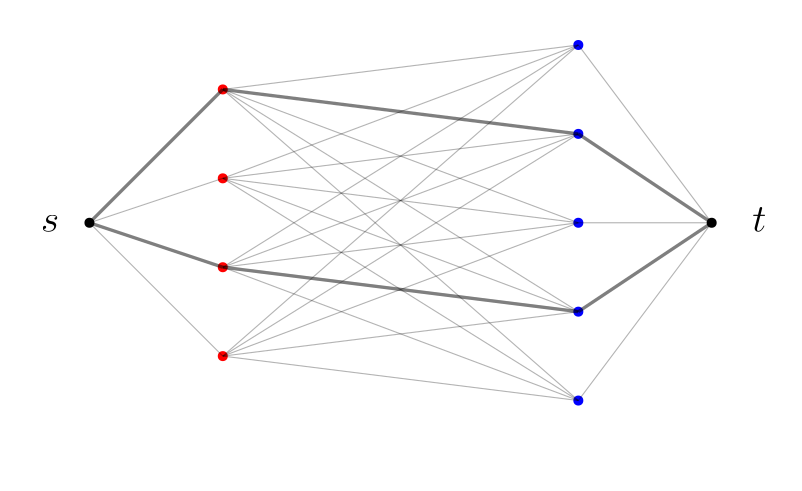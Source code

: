 <?xml version="1.0"?>
<!DOCTYPE ipe SYSTEM "ipe.dtd">
<ipe version="70206" creator="Ipe 7.2.7">
<info created="D:20190513074858" modified="D:20190513075954"/>
<ipestyle name="basic">
<symbol name="arrow/arc(spx)">
<path stroke="sym-stroke" fill="sym-stroke" pen="sym-pen">
0 0 m
-1 0.333 l
-1 -0.333 l
h
</path>
</symbol>
<symbol name="arrow/farc(spx)">
<path stroke="sym-stroke" fill="white" pen="sym-pen">
0 0 m
-1 0.333 l
-1 -0.333 l
h
</path>
</symbol>
<symbol name="arrow/ptarc(spx)">
<path stroke="sym-stroke" fill="sym-stroke" pen="sym-pen">
0 0 m
-1 0.333 l
-0.8 0 l
-1 -0.333 l
h
</path>
</symbol>
<symbol name="arrow/fptarc(spx)">
<path stroke="sym-stroke" fill="white" pen="sym-pen">
0 0 m
-1 0.333 l
-0.8 0 l
-1 -0.333 l
h
</path>
</symbol>
<symbol name="mark/circle(sx)" transformations="translations">
<path fill="sym-stroke">
0.6 0 0 0.6 0 0 e
0.4 0 0 0.4 0 0 e
</path>
</symbol>
<symbol name="mark/disk(sx)" transformations="translations">
<path fill="sym-stroke">
0.6 0 0 0.6 0 0 e
</path>
</symbol>
<symbol name="mark/fdisk(sfx)" transformations="translations">
<group>
<path fill="sym-fill">
0.5 0 0 0.5 0 0 e
</path>
<path fill="sym-stroke" fillrule="eofill">
0.6 0 0 0.6 0 0 e
0.4 0 0 0.4 0 0 e
</path>
</group>
</symbol>
<symbol name="mark/box(sx)" transformations="translations">
<path fill="sym-stroke" fillrule="eofill">
-0.6 -0.6 m
0.6 -0.6 l
0.6 0.6 l
-0.6 0.6 l
h
-0.4 -0.4 m
0.4 -0.4 l
0.4 0.4 l
-0.4 0.4 l
h
</path>
</symbol>
<symbol name="mark/square(sx)" transformations="translations">
<path fill="sym-stroke">
-0.6 -0.6 m
0.6 -0.6 l
0.6 0.6 l
-0.6 0.6 l
h
</path>
</symbol>
<symbol name="mark/fsquare(sfx)" transformations="translations">
<group>
<path fill="sym-fill">
-0.5 -0.5 m
0.5 -0.5 l
0.5 0.5 l
-0.5 0.5 l
h
</path>
<path fill="sym-stroke" fillrule="eofill">
-0.6 -0.6 m
0.6 -0.6 l
0.6 0.6 l
-0.6 0.6 l
h
-0.4 -0.4 m
0.4 -0.4 l
0.4 0.4 l
-0.4 0.4 l
h
</path>
</group>
</symbol>
<symbol name="mark/cross(sx)" transformations="translations">
<group>
<path fill="sym-stroke">
-0.43 -0.57 m
0.57 0.43 l
0.43 0.57 l
-0.57 -0.43 l
h
</path>
<path fill="sym-stroke">
-0.43 0.57 m
0.57 -0.43 l
0.43 -0.57 l
-0.57 0.43 l
h
</path>
</group>
</symbol>
<symbol name="arrow/fnormal(spx)">
<path stroke="sym-stroke" fill="white" pen="sym-pen">
0 0 m
-1 0.333 l
-1 -0.333 l
h
</path>
</symbol>
<symbol name="arrow/pointed(spx)">
<path stroke="sym-stroke" fill="sym-stroke" pen="sym-pen">
0 0 m
-1 0.333 l
-0.8 0 l
-1 -0.333 l
h
</path>
</symbol>
<symbol name="arrow/fpointed(spx)">
<path stroke="sym-stroke" fill="white" pen="sym-pen">
0 0 m
-1 0.333 l
-0.8 0 l
-1 -0.333 l
h
</path>
</symbol>
<symbol name="arrow/linear(spx)">
<path stroke="sym-stroke" pen="sym-pen">
-1 0.333 m
0 0 l
-1 -0.333 l
</path>
</symbol>
<symbol name="arrow/fdouble(spx)">
<path stroke="sym-stroke" fill="white" pen="sym-pen">
0 0 m
-1 0.333 l
-1 -0.333 l
h
-1 0 m
-2 0.333 l
-2 -0.333 l
h
</path>
</symbol>
<symbol name="arrow/double(spx)">
<path stroke="sym-stroke" fill="sym-stroke" pen="sym-pen">
0 0 m
-1 0.333 l
-1 -0.333 l
h
-1 0 m
-2 0.333 l
-2 -0.333 l
h
</path>
</symbol>
<pen name="heavier" value="0.8"/>
<pen name="fat" value="1.2"/>
<pen name="ultrafat" value="2"/>
<symbolsize name="large" value="5"/>
<symbolsize name="small" value="2"/>
<symbolsize name="tiny" value="1.1"/>
<arrowsize name="large" value="10"/>
<arrowsize name="small" value="5"/>
<arrowsize name="tiny" value="3"/>
<color name="red" value="1 0 0"/>
<color name="green" value="0 1 0"/>
<color name="blue" value="0 0 1"/>
<color name="yellow" value="1 1 0"/>
<color name="orange" value="1 0.647 0"/>
<color name="gold" value="1 0.843 0"/>
<color name="purple" value="0.627 0.125 0.941"/>
<color name="gray" value="0.745"/>
<color name="brown" value="0.647 0.165 0.165"/>
<color name="navy" value="0 0 0.502"/>
<color name="pink" value="1 0.753 0.796"/>
<color name="seagreen" value="0.18 0.545 0.341"/>
<color name="turquoise" value="0.251 0.878 0.816"/>
<color name="violet" value="0.933 0.51 0.933"/>
<color name="darkblue" value="0 0 0.545"/>
<color name="darkcyan" value="0 0.545 0.545"/>
<color name="darkgray" value="0.663"/>
<color name="darkgreen" value="0 0.392 0"/>
<color name="darkmagenta" value="0.545 0 0.545"/>
<color name="darkorange" value="1 0.549 0"/>
<color name="darkred" value="0.545 0 0"/>
<color name="lightblue" value="0.678 0.847 0.902"/>
<color name="lightcyan" value="0.878 1 1"/>
<color name="lightgray" value="0.827"/>
<color name="lightgreen" value="0.565 0.933 0.565"/>
<color name="lightyellow" value="1 1 0.878"/>
<dashstyle name="dashed" value="[4] 0"/>
<dashstyle name="dotted" value="[1 3] 0"/>
<dashstyle name="dash dotted" value="[4 2 1 2] 0"/>
<dashstyle name="dash dot dotted" value="[4 2 1 2 1 2] 0"/>
<textsize name="large" value="\large"/>
<textsize name="small" value="\small"/>
<textsize name="tiny" value="\tiny"/>
<textsize name="Large" value="\Large"/>
<textsize name="LARGE" value="\LARGE"/>
<textsize name="huge" value="\huge"/>
<textsize name="Huge" value="\Huge"/>
<textsize name="footnote" value="\footnotesize"/>
<textstyle name="center" begin="\begin{center}" end="\end{center}"/>
<textstyle name="itemize" begin="\begin{itemize}" end="\end{itemize}"/>
<textstyle name="item" begin="\begin{itemize}\item{}" end="\end{itemize}"/>
<gridsize name="4 pts" value="4"/>
<gridsize name="8 pts (~3 mm)" value="8"/>
<gridsize name="16 pts (~6 mm)" value="16"/>
<gridsize name="32 pts (~12 mm)" value="32"/>
<gridsize name="10 pts (~3.5 mm)" value="10"/>
<gridsize name="20 pts (~7 mm)" value="20"/>
<gridsize name="14 pts (~5 mm)" value="14"/>
<gridsize name="28 pts (~10 mm)" value="28"/>
<gridsize name="56 pts (~20 mm)" value="56"/>
<anglesize name="90 deg" value="90"/>
<anglesize name="60 deg" value="60"/>
<anglesize name="45 deg" value="45"/>
<anglesize name="30 deg" value="30"/>
<anglesize name="22.5 deg" value="22.5"/>
<opacity name="10%" value="0.1"/>
<opacity name="30%" value="0.3"/>
<opacity name="50%" value="0.5"/>
<opacity name="75%" value="0.75"/>
<tiling name="falling" angle="-60" step="4" width="1"/>
<tiling name="rising" angle="30" step="4" width="1"/>
</ipestyle>
<page>
<layer name="alpha"/>
<layer name="changes"/>
<view layers="alpha" active="changes"/>
<path layer="alpha" matrix="0.75 0 0 0.6875 -32 224" stroke="white">
128 512 m
128 256 l
512 256 l
512 512 l
h
</path>
<use matrix="1 0 0 1 -112 96" name="mark/disk(sx)" pos="256 448" size="normal" stroke="red"/>
<use matrix="1 0 0 1 -112 96" name="mark/disk(sx)" pos="256 416" size="normal" stroke="red"/>
<use matrix="1 0 0 1 -112 96" name="mark/disk(sx)" pos="256 384" size="normal" stroke="red"/>
<use matrix="1 0 0 1 -112 96" name="mark/disk(sx)" pos="256 352" size="normal" stroke="red"/>
<use matrix="1 0 0 1 -112 80" name="mark/disk(sx)" pos="384 480" size="normal" stroke="blue"/>
<use matrix="1 0 0 1 -112 80" name="mark/disk(sx)" pos="384 448" size="normal" stroke="blue"/>
<use matrix="1 0 0 1 -112 96" name="mark/disk(sx)" pos="384 400" size="normal" stroke="blue"/>
<use matrix="1 0 0 1 -112 96" name="mark/disk(sx)" pos="384 368" size="normal" stroke="blue"/>
<use matrix="1 0 0 1 -112 96" name="mark/disk(sx)" pos="384 336" size="normal" stroke="blue"/>
<use matrix="1 0 0 1 -112 96" name="mark/disk(sx)" pos="208 400" size="normal" stroke="black"/>
<use matrix="1 0 0 1 -112 96" name="mark/disk(sx)" pos="432 400" size="normal" stroke="black"/>
<path matrix="1 0 0 1 -112 96" stroke="black" opacity="30%">
256 448 m
384 464 l
</path>
<path matrix="1 0 0 1 -112 96" stroke="black" pen="fat" opacity="50%">
256 448 m
384 432 l
</path>
<path matrix="1 0 0 1 -112 96" stroke="black" opacity="30%">
256 448 m
384 400 l
</path>
<path matrix="1 0 0 1 -112 96" stroke="black" opacity="30%">
256 448 m
384 368 l
</path>
<path matrix="1 0 0 1 -112 96" stroke="black" opacity="30%">
256 448 m
384 336 l
</path>
<path matrix="1 0 0 1 -112 96" stroke="black" opacity="30%">
256 416 m
384 464 l
</path>
<path matrix="1 0 0 1 -112 96" stroke="black" opacity="30%">
256 416 m
384 432 l
</path>
<path matrix="1 0 0 1 -112 96" stroke="black" opacity="30%">
256 416 m
384 400 l
</path>
<path matrix="1 0 0 1 -112 96" stroke="black" pen="fat" opacity="50%">
256 384 m
384 368 l
</path>
<path matrix="1 0 0 1 -112 96" stroke="black" opacity="30%">
256 384 m
384 336 l
</path>
<path matrix="1 0 0 1 -112 96" stroke="black" opacity="30%">
256 384 m
384 400 l
</path>
<path matrix="1 0 0 1 -112 96" stroke="black" opacity="30%">
256 416 m
384 368 l
</path>
<path matrix="1 0 0 1 -112 96" stroke="black" opacity="30%">
256 416 m
384 336 l
</path>
<path matrix="1 0 0 1 -112 96" stroke="black" opacity="30%">
256 384 m
384 432 l
</path>
<path matrix="1 0 0 1 -112 96" stroke="black" opacity="30%">
256 384 m
384 464 l
</path>
<path matrix="1 0 0 1 -112 96" stroke="black" opacity="30%">
256 352 m
384 464 l
</path>
<path matrix="1 0 0 1 -112 96" stroke="black" opacity="30%">
256 352 m
384 432 l
</path>
<path matrix="1 0 0 1 -112 96" stroke="black" opacity="30%">
256 352 m
384 400 l
</path>
<path matrix="1 0 0 1 -112 96" stroke="black" opacity="30%">
256 352 m
384 368 l
</path>
<path matrix="1 0 0 1 -112 96" stroke="black" opacity="30%">
256 352 m
384 336 l
</path>
<path matrix="1 0 0 1 -112 96" stroke="black" pen="fat" opacity="50%">
208 400 m
256 448 l
</path>
<path matrix="1 0 0 1 -112 96" stroke="black" opacity="30%">
208 400 m
256 416 l
</path>
<path matrix="1 0 0 1 -112 96" stroke="black" pen="fat" opacity="50%">
208 400 m
256 384 l
</path>
<path matrix="1 0 0 1 -112 96" stroke="black" opacity="30%">
208 400 m
256 352 l
</path>
<path matrix="1 0 0 1 -112 96" stroke="black" opacity="30%">
384 464 m
432 400 l
</path>
<path matrix="1 0 0 1 -112 96" stroke="black" pen="fat" opacity="50%">
384 432 m
432 400 l
</path>
<path matrix="1 0 0 1 -112 96" stroke="black" opacity="30%">
384 400 m
432 400 l
</path>
<path matrix="1 0 0 1 -112 96" stroke="black" pen="fat" opacity="50%">
384 368 m
432 400 l
</path>
<path matrix="1 0 0 1 -112 96" stroke="black" opacity="30%">
384 336 m
432 400 l
</path>
<text matrix="1 0 0 1 -112 96" transformations="translations" pos="190.5 396.769" stroke="black" type="label" width="6.617" height="6.177" depth="0" valign="baseline" size="Large" style="math">s</text>
<text matrix="1 0 0 1 -112 96" transformations="translations" pos="446.654 396.769" stroke="black" type="label" width="5.073" height="8.824" depth="0" valign="baseline" size="Large" style="math">t</text>
<text layer="changes" matrix="1 0 0 1 -53.462 37.462" transformations="translations" pos="190.5 396.769" stroke="black" type="label" width="14.885" height="8.305" depth="0.91" valign="baseline" size="large" style="math">+\theta</text>
<text matrix="1 0 0 1 73.1725 19.1862" transformations="translations" pos="190.5 396.769" stroke="black" type="label" width="20.738" height="8.305" depth="0.91" valign="baseline" size="large" style="math">+2\theta</text>
<text matrix="1 0 0 1 126.179 77.269" transformations="translations" pos="190.5 396.769" stroke="black" type="label" width="20.738" height="8.305" depth="0.91" valign="baseline" size="large" style="math">+3\theta</text>
</page>
<page>
<layer name="alpha"/>
<layer name="beta"/>
<view layers="alpha beta" active="beta"/>
<path layer="alpha" matrix="0.75 0 0 0.6875 -32 224" stroke="white">
128 512 m
128 256 l
512 256 l
512 512 l
h
</path>
<use matrix="1 0 0 1 -112 96" name="mark/disk(sx)" pos="256 448" size="normal" stroke="red"/>
<use matrix="1 0 0 1 -112 96" name="mark/disk(sx)" pos="256 416" size="normal" stroke="red"/>
<use matrix="1 0 0 1 -112 96" name="mark/disk(sx)" pos="256 384" size="normal" stroke="red"/>
<use matrix="1 0 0 1 -112 96" name="mark/disk(sx)" pos="256 352" size="normal" stroke="red"/>
<use matrix="1 0 0 1 -112 80" name="mark/disk(sx)" pos="384 480" size="normal" stroke="blue"/>
<use matrix="1 0 0 1 -112 80" name="mark/disk(sx)" pos="384 448" size="normal" stroke="blue"/>
<use matrix="1 0 0 1 -112 96" name="mark/disk(sx)" pos="384 400" size="normal" stroke="blue"/>
<use matrix="1 0 0 1 -112 96" name="mark/disk(sx)" pos="384 368" size="normal" stroke="blue"/>
<use matrix="1 0 0 1 -112 96" name="mark/disk(sx)" pos="384 336" size="normal" stroke="blue"/>
<use matrix="1 0 0 1 -112 96" name="mark/disk(sx)" pos="208 400" size="normal" stroke="black"/>
<use matrix="1 0 0 1 -112 96" name="mark/disk(sx)" pos="432 400" size="normal" stroke="black"/>
<path matrix="1 0 0 1 -112 96" stroke="black" opacity="30%">
256 448 m
384 464 l
</path>
<path matrix="1 0 0 1 -112 96" stroke="black" pen="fat" opacity="50%">
256 448 m
384 432 l
</path>
<path matrix="1 0 0 1 -112 96" stroke="black" opacity="30%">
256 448 m
384 400 l
</path>
<path matrix="1 0 0 1 -112 96" stroke="black" opacity="30%">
256 448 m
384 368 l
</path>
<path matrix="1 0 0 1 -112 96" stroke="black" opacity="30%">
256 448 m
384 336 l
</path>
<path matrix="1 0 0 1 -112 96" stroke="black" opacity="30%">
256 416 m
384 464 l
</path>
<path matrix="1 0 0 1 -112 96" stroke="black" opacity="30%">
256 416 m
384 432 l
</path>
<path matrix="1 0 0 1 -112 96" stroke="black" opacity="30%">
256 416 m
384 400 l
</path>
<path matrix="1 0 0 1 -112 96" stroke="black" pen="fat" opacity="50%">
256 384 m
384 368 l
</path>
<path matrix="1 0 0 1 -112 96" stroke="black" opacity="30%">
256 384 m
384 336 l
</path>
<path matrix="1 0 0 1 -112 96" stroke="black" opacity="30%">
256 384 m
384 400 l
</path>
<path matrix="1 0 0 1 -112 96" stroke="black" opacity="30%">
256 416 m
384 368 l
</path>
<path matrix="1 0 0 1 -112 96" stroke="black" opacity="30%">
256 416 m
384 336 l
</path>
<path matrix="1 0 0 1 -112 96" stroke="black" opacity="30%">
256 384 m
384 432 l
</path>
<path matrix="1 0 0 1 -112 96" stroke="black" opacity="30%">
256 384 m
384 464 l
</path>
<path matrix="1 0 0 1 -112 96" stroke="black" opacity="30%">
256 352 m
384 464 l
</path>
<path matrix="1 0 0 1 -112 96" stroke="black" opacity="30%">
256 352 m
384 432 l
</path>
<path matrix="1 0 0 1 -112 96" stroke="black" opacity="30%">
256 352 m
384 400 l
</path>
<path matrix="1 0 0 1 -112 96" stroke="black" opacity="30%">
256 352 m
384 368 l
</path>
<path matrix="1 0 0 1 -112 96" stroke="black" opacity="30%">
256 352 m
384 336 l
</path>
<path matrix="1 0 0 1 -112 96" stroke="black" pen="fat" opacity="50%">
208 400 m
256 448 l
</path>
<path matrix="1 0 0 1 -112 96" stroke="black" opacity="30%">
208 400 m
256 416 l
</path>
<path matrix="1 0 0 1 -112 96" stroke="black" pen="fat" opacity="50%">
208 400 m
256 384 l
</path>
<path matrix="1 0 0 1 -112 96" stroke="black" opacity="30%">
208 400 m
256 352 l
</path>
<path matrix="1 0 0 1 -112 96" stroke="black" opacity="30%">
384 464 m
432 400 l
</path>
<path matrix="1 0 0 1 -112 96" stroke="black" pen="fat" opacity="50%">
384 432 m
432 400 l
</path>
<path matrix="1 0 0 1 -112 96" stroke="black" opacity="30%">
384 400 m
432 400 l
</path>
<path matrix="1 0 0 1 -112 96" stroke="black" pen="fat" opacity="50%">
384 368 m
432 400 l
</path>
<path matrix="1 0 0 1 -112 96" stroke="black" opacity="30%">
384 336 m
432 400 l
</path>
<text matrix="1 0 0 1 -112 96" transformations="translations" pos="190.5 396.769" stroke="black" type="label" width="6.617" height="6.177" depth="0" valign="baseline" size="Large" style="math">s</text>
<text matrix="1 0 0 1 -112 96" transformations="translations" pos="446.654 396.769" stroke="black" type="label" width="5.073" height="8.824" depth="0" valign="baseline" size="Large" style="math">t</text>
<text layer="beta" matrix="1 0 0 1 -53.462 37.462" transformations="translations" pos="190.5 396.769" stroke="black" type="label" width="14.885" height="8.305" depth="0.91" valign="baseline" size="large" style="math">+\theta</text>
<text matrix="1 0 0 1 73.1725 19.1862" transformations="translations" pos="190.5 396.769" stroke="black" type="label" width="20.738" height="8.305" depth="0.91" valign="baseline" size="large" style="math">+2\theta</text>
<text matrix="1 0 0 1 126.179 77.269" transformations="translations" pos="190.5 396.769" stroke="black" type="label" width="20.738" height="8.305" depth="0.91" valign="baseline" size="large" style="math">+3\theta</text>
</page>
<page>
<layer name="alpha"/>
<layer name="changes"/>
<view layers="alpha changes" active="changes"/>
<path layer="alpha" matrix="0.75 0 0 0.6875 -32 224" stroke="white">
128 512 m
128 256 l
512 256 l
512 512 l
h
</path>
<use matrix="1 0 0 1 -112 96" name="mark/disk(sx)" pos="256 448" size="normal" stroke="red"/>
<use matrix="1 0 0 1 -112 96" name="mark/disk(sx)" pos="256 416" size="normal" stroke="red"/>
<use matrix="1 0 0 1 -112 96" name="mark/disk(sx)" pos="256 384" size="normal" stroke="red"/>
<use matrix="1 0 0 1 -112 96" name="mark/disk(sx)" pos="256 352" size="normal" stroke="red"/>
<use matrix="1 0 0 1 -112 80" name="mark/disk(sx)" pos="384 480" size="normal" stroke="blue"/>
<use matrix="1 0 0 1 -112 80" name="mark/disk(sx)" pos="384 448" size="normal" stroke="blue"/>
<use matrix="1 0 0 1 -112 96" name="mark/disk(sx)" pos="384 400" size="normal" stroke="blue"/>
<use matrix="1 0 0 1 -112 96" name="mark/disk(sx)" pos="384 368" size="normal" stroke="blue"/>
<use matrix="1 0 0 1 -112 96" name="mark/disk(sx)" pos="384 336" size="normal" stroke="blue"/>
<use matrix="1 0 0 1 -112 96" name="mark/disk(sx)" pos="208 400" size="normal" stroke="black"/>
<use matrix="1 0 0 1 -112 96" name="mark/disk(sx)" pos="432 400" size="normal" stroke="black"/>
<path matrix="1 0 0 1 -112 96" stroke="black" opacity="30%">
256 448 m
384 464 l
</path>
<path matrix="1 0 0 1 -112 96" stroke="black" pen="fat" opacity="50%">
256 448 m
384 432 l
</path>
<path matrix="1 0 0 1 -112 96" stroke="black" opacity="30%">
256 448 m
384 400 l
</path>
<path matrix="1 0 0 1 -112 96" stroke="black" opacity="30%">
256 448 m
384 368 l
</path>
<path matrix="1 0 0 1 -112 96" stroke="black" opacity="30%">
256 448 m
384 336 l
</path>
<path matrix="1 0 0 1 -112 96" stroke="black" opacity="30%">
256 416 m
384 464 l
</path>
<path matrix="1 0 0 1 -112 96" stroke="black" opacity="30%">
256 416 m
384 432 l
</path>
<path matrix="1 0 0 1 -112 96" stroke="black" opacity="30%">
256 416 m
384 400 l
</path>
<path matrix="1 0 0 1 -112 96" stroke="black" opacity="30%">
256 384 m
384 368 l
</path>
<path matrix="1 0 0 1 -112 96" stroke="black" opacity="30%">
256 384 m
384 336 l
</path>
<path matrix="1 0 0 1 -112 96" stroke="black" opacity="30%">
256 384 m
384 400 l
</path>
<path matrix="1 0 0 1 -112 96" stroke="black" opacity="30%">
256 416 m
384 368 l
</path>
<path matrix="1 0 0 1 -112 96" stroke="black" opacity="30%">
256 416 m
384 336 l
</path>
<path matrix="1 0 0 1 -112 96" stroke="black" opacity="30%">
256 384 m
384 432 l
</path>
<path matrix="1 0 0 1 -112 96" stroke="black" opacity="30%">
256 384 m
384 464 l
</path>
<path matrix="1 0 0 1 -112 96" stroke="black" opacity="30%">
256 352 m
384 464 l
</path>
<path matrix="1 0 0 1 -112 96" stroke="black" opacity="30%">
256 352 m
384 432 l
</path>
<path matrix="1 0 0 1 -112 96" stroke="black" opacity="30%">
256 352 m
384 400 l
</path>
<path matrix="1 0 0 1 -112 96" stroke="black" opacity="30%">
256 352 m
384 368 l
</path>
<path matrix="1 0 0 1 -112 96" stroke="black" opacity="30%">
256 352 m
384 336 l
</path>
<path matrix="1 0 0 1 -112 96" stroke="black" pen="fat" opacity="50%">
208 400 m
256 448 l
</path>
<path matrix="1 0 0 1 -112 96" stroke="black" opacity="30%">
208 400 m
256 416 l
</path>
<path matrix="1 0 0 1 -112 96" stroke="black" pen="fat" opacity="50%">
208 400 m
256 384 l
</path>
<path matrix="1 0 0 1 -112 96" stroke="black" opacity="30%">
208 400 m
256 352 l
</path>
<path matrix="1 0 0 1 -112 96" stroke="black" opacity="30%">
384 464 m
432 400 l
</path>
<path matrix="1 0 0 1 -112 96" stroke="black" pen="fat" opacity="50%">
384 432 m
432 400 l
</path>
<path matrix="1 0 0 1 -112 96" stroke="black" opacity="30%">
384 400 m
432 400 l
</path>
<path matrix="1 0 0 1 -112 96" stroke="black" pen="fat" opacity="50%">
384 368 m
432 400 l
</path>
<path matrix="1 0 0 1 -112 96" stroke="black" opacity="30%">
384 336 m
432 400 l
</path>
<text matrix="1 0 0 1 -112 96" transformations="translations" pos="190.5 396.769" stroke="black" type="label" width="6.617" height="6.177" depth="0" valign="baseline" size="Large" style="math">s</text>
<text matrix="1 0 0 1 -112 96" transformations="translations" pos="446.654 396.769" stroke="black" type="label" width="5.073" height="8.824" depth="0" valign="baseline" size="Large" style="math">t</text>
<text layer="changes" matrix="1 0 0 1 -53.462 37.462" transformations="translations" pos="190.5 396.769" stroke="black" type="label" width="14.885" height="8.305" depth="0.91" valign="baseline" size="large" style="math">+\theta</text>
<text matrix="1 0 0 1 73.1725 19.1862" transformations="translations" pos="190.5 396.769" stroke="black" type="label" width="20.738" height="8.305" depth="0.91" valign="baseline" size="large" style="math">+2\theta</text>
<text matrix="1 0 0 1 126.179 77.269" transformations="translations" pos="190.5 396.769" stroke="black" type="label" width="20.738" height="8.305" depth="0.91" valign="baseline" size="large" style="math">+3\theta</text>
</page>
</ipe>
